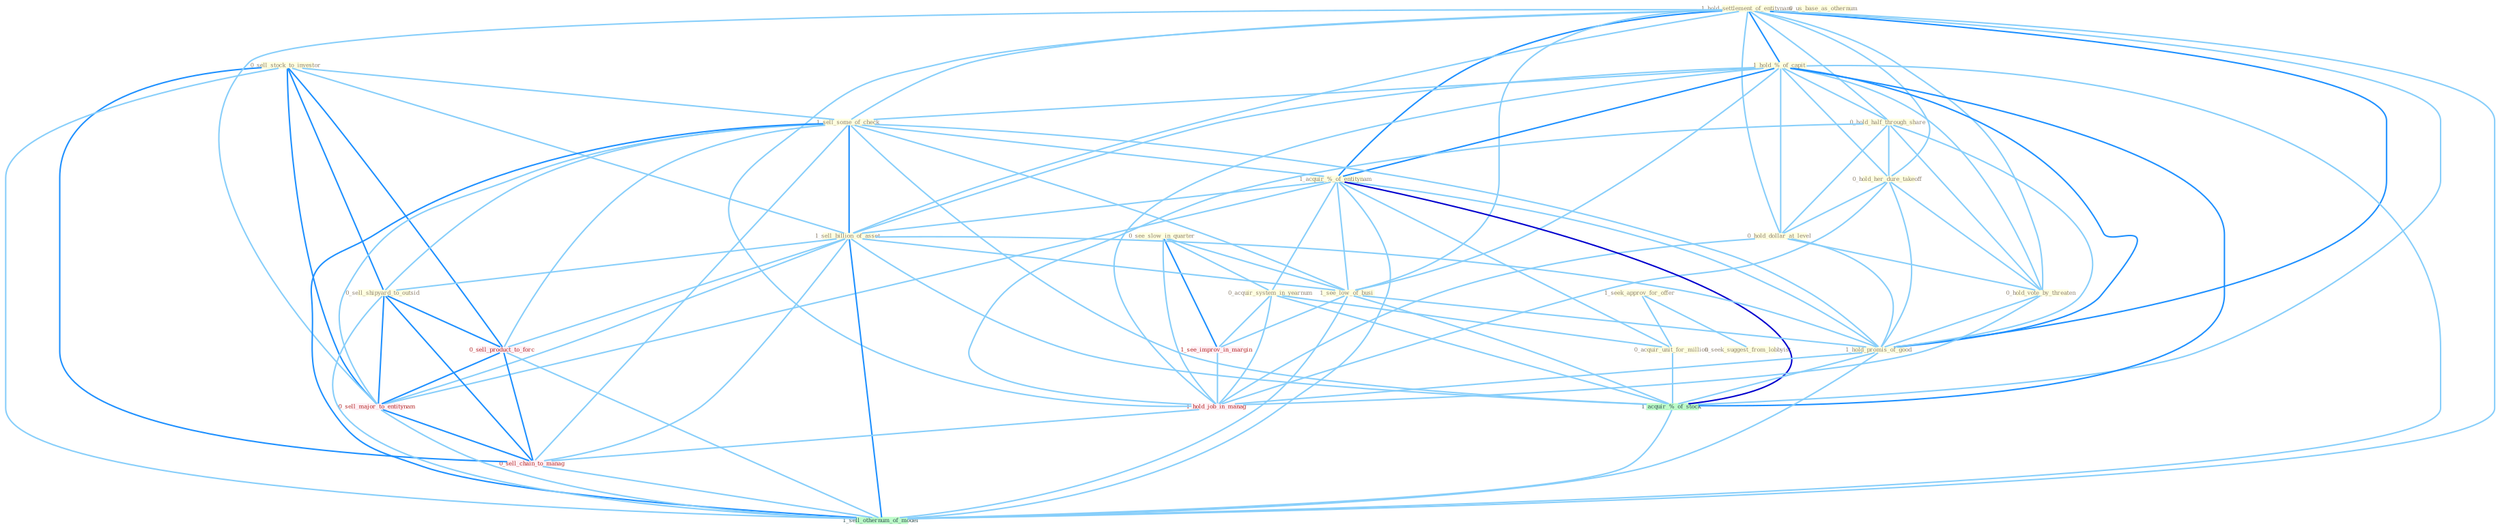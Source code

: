 Graph G{ 
    node
    [shape=polygon,style=filled,width=.5,height=.06,color="#BDFCC9",fixedsize=true,fontsize=4,
    fontcolor="#2f4f4f"];
    {node
    [color="#ffffe0", fontcolor="#8b7d6b"] "0_sell_stock_to_investor " "1_hold_settlement_of_entitynam " "1_hold_%_of_capit " "1_sell_some_of_check " "0_hold_half_through_share " "0_hold_her_dure_takeoff " "0_hold_dollar_at_level " "1_seek_approv_for_offer " "0_see_slow_in_quarter " "0_us_base_as_othernum " "1_acquir_%_of_entitynam " "1_sell_billion_of_asset " "0_acquir_system_in_yearnum " "0_sell_shipyard_to_outsid " "0_hold_vote_by_threaten " "0_acquir_unit_for_million " "0_seek_suggest_from_lobbyist " "1_see_low_of_busi " "1_hold_promis_of_good "}
{node [color="#fff0f5", fontcolor="#b22222"] "1_see_improv_in_margin " "1_hold_job_in_manag " "0_sell_product_to_forc " "0_sell_major_to_entitynam " "0_sell_chain_to_manag "}
edge [color="#B0E2FF"];

	"0_sell_stock_to_investor " -- "1_sell_some_of_check " [w="1", color="#87cefa" ];
	"0_sell_stock_to_investor " -- "1_sell_billion_of_asset " [w="1", color="#87cefa" ];
	"0_sell_stock_to_investor " -- "0_sell_shipyard_to_outsid " [w="2", color="#1e90ff" , len=0.8];
	"0_sell_stock_to_investor " -- "0_sell_product_to_forc " [w="2", color="#1e90ff" , len=0.8];
	"0_sell_stock_to_investor " -- "0_sell_major_to_entitynam " [w="2", color="#1e90ff" , len=0.8];
	"0_sell_stock_to_investor " -- "0_sell_chain_to_manag " [w="2", color="#1e90ff" , len=0.8];
	"0_sell_stock_to_investor " -- "1_sell_othernum_of_model " [w="1", color="#87cefa" ];
	"1_hold_settlement_of_entitynam " -- "1_hold_%_of_capit " [w="2", color="#1e90ff" , len=0.8];
	"1_hold_settlement_of_entitynam " -- "1_sell_some_of_check " [w="1", color="#87cefa" ];
	"1_hold_settlement_of_entitynam " -- "0_hold_half_through_share " [w="1", color="#87cefa" ];
	"1_hold_settlement_of_entitynam " -- "0_hold_her_dure_takeoff " [w="1", color="#87cefa" ];
	"1_hold_settlement_of_entitynam " -- "0_hold_dollar_at_level " [w="1", color="#87cefa" ];
	"1_hold_settlement_of_entitynam " -- "1_acquir_%_of_entitynam " [w="2", color="#1e90ff" , len=0.8];
	"1_hold_settlement_of_entitynam " -- "1_sell_billion_of_asset " [w="1", color="#87cefa" ];
	"1_hold_settlement_of_entitynam " -- "0_hold_vote_by_threaten " [w="1", color="#87cefa" ];
	"1_hold_settlement_of_entitynam " -- "1_see_low_of_busi " [w="1", color="#87cefa" ];
	"1_hold_settlement_of_entitynam " -- "1_hold_promis_of_good " [w="2", color="#1e90ff" , len=0.8];
	"1_hold_settlement_of_entitynam " -- "1_acquir_%_of_stock " [w="1", color="#87cefa" ];
	"1_hold_settlement_of_entitynam " -- "1_hold_job_in_manag " [w="1", color="#87cefa" ];
	"1_hold_settlement_of_entitynam " -- "0_sell_major_to_entitynam " [w="1", color="#87cefa" ];
	"1_hold_settlement_of_entitynam " -- "1_sell_othernum_of_model " [w="1", color="#87cefa" ];
	"1_hold_%_of_capit " -- "1_sell_some_of_check " [w="1", color="#87cefa" ];
	"1_hold_%_of_capit " -- "0_hold_half_through_share " [w="1", color="#87cefa" ];
	"1_hold_%_of_capit " -- "0_hold_her_dure_takeoff " [w="1", color="#87cefa" ];
	"1_hold_%_of_capit " -- "0_hold_dollar_at_level " [w="1", color="#87cefa" ];
	"1_hold_%_of_capit " -- "1_acquir_%_of_entitynam " [w="2", color="#1e90ff" , len=0.8];
	"1_hold_%_of_capit " -- "1_sell_billion_of_asset " [w="1", color="#87cefa" ];
	"1_hold_%_of_capit " -- "0_hold_vote_by_threaten " [w="1", color="#87cefa" ];
	"1_hold_%_of_capit " -- "1_see_low_of_busi " [w="1", color="#87cefa" ];
	"1_hold_%_of_capit " -- "1_hold_promis_of_good " [w="2", color="#1e90ff" , len=0.8];
	"1_hold_%_of_capit " -- "1_acquir_%_of_stock " [w="2", color="#1e90ff" , len=0.8];
	"1_hold_%_of_capit " -- "1_hold_job_in_manag " [w="1", color="#87cefa" ];
	"1_hold_%_of_capit " -- "1_sell_othernum_of_model " [w="1", color="#87cefa" ];
	"1_sell_some_of_check " -- "1_acquir_%_of_entitynam " [w="1", color="#87cefa" ];
	"1_sell_some_of_check " -- "1_sell_billion_of_asset " [w="2", color="#1e90ff" , len=0.8];
	"1_sell_some_of_check " -- "0_sell_shipyard_to_outsid " [w="1", color="#87cefa" ];
	"1_sell_some_of_check " -- "1_see_low_of_busi " [w="1", color="#87cefa" ];
	"1_sell_some_of_check " -- "1_hold_promis_of_good " [w="1", color="#87cefa" ];
	"1_sell_some_of_check " -- "1_acquir_%_of_stock " [w="1", color="#87cefa" ];
	"1_sell_some_of_check " -- "0_sell_product_to_forc " [w="1", color="#87cefa" ];
	"1_sell_some_of_check " -- "0_sell_major_to_entitynam " [w="1", color="#87cefa" ];
	"1_sell_some_of_check " -- "0_sell_chain_to_manag " [w="1", color="#87cefa" ];
	"1_sell_some_of_check " -- "1_sell_othernum_of_model " [w="2", color="#1e90ff" , len=0.8];
	"0_hold_half_through_share " -- "0_hold_her_dure_takeoff " [w="1", color="#87cefa" ];
	"0_hold_half_through_share " -- "0_hold_dollar_at_level " [w="1", color="#87cefa" ];
	"0_hold_half_through_share " -- "0_hold_vote_by_threaten " [w="1", color="#87cefa" ];
	"0_hold_half_through_share " -- "1_hold_promis_of_good " [w="1", color="#87cefa" ];
	"0_hold_half_through_share " -- "1_hold_job_in_manag " [w="1", color="#87cefa" ];
	"0_hold_her_dure_takeoff " -- "0_hold_dollar_at_level " [w="1", color="#87cefa" ];
	"0_hold_her_dure_takeoff " -- "0_hold_vote_by_threaten " [w="1", color="#87cefa" ];
	"0_hold_her_dure_takeoff " -- "1_hold_promis_of_good " [w="1", color="#87cefa" ];
	"0_hold_her_dure_takeoff " -- "1_hold_job_in_manag " [w="1", color="#87cefa" ];
	"0_hold_dollar_at_level " -- "0_hold_vote_by_threaten " [w="1", color="#87cefa" ];
	"0_hold_dollar_at_level " -- "1_hold_promis_of_good " [w="1", color="#87cefa" ];
	"0_hold_dollar_at_level " -- "1_hold_job_in_manag " [w="1", color="#87cefa" ];
	"1_seek_approv_for_offer " -- "0_acquir_unit_for_million " [w="1", color="#87cefa" ];
	"1_seek_approv_for_offer " -- "0_seek_suggest_from_lobbyist " [w="1", color="#87cefa" ];
	"0_see_slow_in_quarter " -- "0_acquir_system_in_yearnum " [w="1", color="#87cefa" ];
	"0_see_slow_in_quarter " -- "1_see_low_of_busi " [w="1", color="#87cefa" ];
	"0_see_slow_in_quarter " -- "1_see_improv_in_margin " [w="2", color="#1e90ff" , len=0.8];
	"0_see_slow_in_quarter " -- "1_hold_job_in_manag " [w="1", color="#87cefa" ];
	"1_acquir_%_of_entitynam " -- "1_sell_billion_of_asset " [w="1", color="#87cefa" ];
	"1_acquir_%_of_entitynam " -- "0_acquir_system_in_yearnum " [w="1", color="#87cefa" ];
	"1_acquir_%_of_entitynam " -- "0_acquir_unit_for_million " [w="1", color="#87cefa" ];
	"1_acquir_%_of_entitynam " -- "1_see_low_of_busi " [w="1", color="#87cefa" ];
	"1_acquir_%_of_entitynam " -- "1_hold_promis_of_good " [w="1", color="#87cefa" ];
	"1_acquir_%_of_entitynam " -- "1_acquir_%_of_stock " [w="3", color="#0000cd" , len=0.6];
	"1_acquir_%_of_entitynam " -- "0_sell_major_to_entitynam " [w="1", color="#87cefa" ];
	"1_acquir_%_of_entitynam " -- "1_sell_othernum_of_model " [w="1", color="#87cefa" ];
	"1_sell_billion_of_asset " -- "0_sell_shipyard_to_outsid " [w="1", color="#87cefa" ];
	"1_sell_billion_of_asset " -- "1_see_low_of_busi " [w="1", color="#87cefa" ];
	"1_sell_billion_of_asset " -- "1_hold_promis_of_good " [w="1", color="#87cefa" ];
	"1_sell_billion_of_asset " -- "1_acquir_%_of_stock " [w="1", color="#87cefa" ];
	"1_sell_billion_of_asset " -- "0_sell_product_to_forc " [w="1", color="#87cefa" ];
	"1_sell_billion_of_asset " -- "0_sell_major_to_entitynam " [w="1", color="#87cefa" ];
	"1_sell_billion_of_asset " -- "0_sell_chain_to_manag " [w="1", color="#87cefa" ];
	"1_sell_billion_of_asset " -- "1_sell_othernum_of_model " [w="2", color="#1e90ff" , len=0.8];
	"0_acquir_system_in_yearnum " -- "0_acquir_unit_for_million " [w="1", color="#87cefa" ];
	"0_acquir_system_in_yearnum " -- "1_see_improv_in_margin " [w="1", color="#87cefa" ];
	"0_acquir_system_in_yearnum " -- "1_acquir_%_of_stock " [w="1", color="#87cefa" ];
	"0_acquir_system_in_yearnum " -- "1_hold_job_in_manag " [w="1", color="#87cefa" ];
	"0_sell_shipyard_to_outsid " -- "0_sell_product_to_forc " [w="2", color="#1e90ff" , len=0.8];
	"0_sell_shipyard_to_outsid " -- "0_sell_major_to_entitynam " [w="2", color="#1e90ff" , len=0.8];
	"0_sell_shipyard_to_outsid " -- "0_sell_chain_to_manag " [w="2", color="#1e90ff" , len=0.8];
	"0_sell_shipyard_to_outsid " -- "1_sell_othernum_of_model " [w="1", color="#87cefa" ];
	"0_hold_vote_by_threaten " -- "1_hold_promis_of_good " [w="1", color="#87cefa" ];
	"0_hold_vote_by_threaten " -- "1_hold_job_in_manag " [w="1", color="#87cefa" ];
	"0_acquir_unit_for_million " -- "1_acquir_%_of_stock " [w="1", color="#87cefa" ];
	"1_see_low_of_busi " -- "1_hold_promis_of_good " [w="1", color="#87cefa" ];
	"1_see_low_of_busi " -- "1_see_improv_in_margin " [w="1", color="#87cefa" ];
	"1_see_low_of_busi " -- "1_acquir_%_of_stock " [w="1", color="#87cefa" ];
	"1_see_low_of_busi " -- "1_sell_othernum_of_model " [w="1", color="#87cefa" ];
	"1_hold_promis_of_good " -- "1_acquir_%_of_stock " [w="1", color="#87cefa" ];
	"1_hold_promis_of_good " -- "1_hold_job_in_manag " [w="1", color="#87cefa" ];
	"1_hold_promis_of_good " -- "1_sell_othernum_of_model " [w="1", color="#87cefa" ];
	"1_see_improv_in_margin " -- "1_hold_job_in_manag " [w="1", color="#87cefa" ];
	"1_acquir_%_of_stock " -- "1_sell_othernum_of_model " [w="1", color="#87cefa" ];
	"1_hold_job_in_manag " -- "0_sell_chain_to_manag " [w="1", color="#87cefa" ];
	"0_sell_product_to_forc " -- "0_sell_major_to_entitynam " [w="2", color="#1e90ff" , len=0.8];
	"0_sell_product_to_forc " -- "0_sell_chain_to_manag " [w="2", color="#1e90ff" , len=0.8];
	"0_sell_product_to_forc " -- "1_sell_othernum_of_model " [w="1", color="#87cefa" ];
	"0_sell_major_to_entitynam " -- "0_sell_chain_to_manag " [w="2", color="#1e90ff" , len=0.8];
	"0_sell_major_to_entitynam " -- "1_sell_othernum_of_model " [w="1", color="#87cefa" ];
	"0_sell_chain_to_manag " -- "1_sell_othernum_of_model " [w="1", color="#87cefa" ];
}